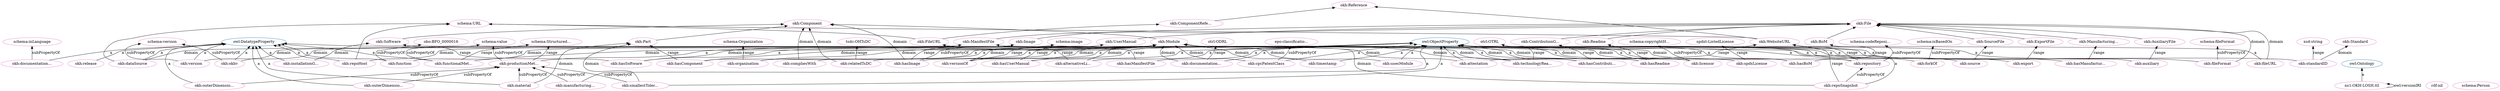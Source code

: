 digraph G {
  rankdir=BT
  node[height=.3]
"http://www.w3.org/2002/07/owl#DatatypeProperty" [fillcolor="#1f77b4" color="#1f77b4" label="owl:DatatypeProperty"]
"https://github.com/OPEN-NEXT/OKH-LOSH/raw/master/OKH-LOSH.ttl#Component" [fillcolor="#1f77b4" color="#1f77b4" label="okh:Component"]
"https://github.com/OPEN-NEXT/OKH-LOSH/raw/master/OKH-LOSH.ttl#Software" [fillcolor="#1f77b4" color="#1f77b4" label="okh:Software"]
"http://www.w3.org/2002/07/owl#Ontology" [fillcolor="#1f77b4" color="#1f77b4" label="owl:Ontology"]
"https://github.com/OPEN-NEXT/OKH-LOSH/raw/master/OKH-LOSH.ttl#WebsiteURL" [fillcolor="#1f77b4" color="#1f77b4" label="okh:WebsiteURL"]
"https://github.com/OPEN-NEXT/OKH-LOSH/raw/master/OKH-LOSH.ttl#Standard" [fillcolor="#1f77b4" color="#1f77b4" label="okh:Standard"]
"https://github.com/OPEN-NEXT/OKH-LOSH/raw/master/OKH-LOSH.ttl#ExportFile" [fillcolor="#1f77b4" color="#1f77b4" label="okh:ExportFile"]
"http://www.w3.org/2002/07/owl#ObjectProperty" [fillcolor="#1f77b4" color="#1f77b4" label="owl:ObjectProperty"]
"https://github.com/OPEN-NEXT/OKH-LOSH/raw/master/OKH-LOSH.ttl#Part" [fillcolor="#1f77b4" color="#1f77b4" label="okh:Part"]
"https://github.com/OPEN-NEXT/OKH-LOSH/raw/master/OKH-LOSH.ttl#SourceFile" [fillcolor="#1f77b4" color="#1f77b4" label="okh:SourceFile"]
"https://github.com/OPEN-NEXT/OKH-LOSH/raw/master/OKH-LOSH.ttl#UserManual" [fillcolor="#1f77b4" color="#1f77b4" label="okh:UserManual"]
"https://github.com/OPEN-NEXT/OKH-LOSH/raw/master/OKH-LOSH.ttl#ComponentReference" [fillcolor="#1f77b4" color="#1f77b4" label="okh:ComponentRefe..."]
"https://github.com/OPEN-NEXT/OKH-LOSH/raw/master/OKH-LOSH.ttl#Reference" [fillcolor="#1f77b4" color="#1f77b4" label="okh:Reference"]
"https://github.com/OPEN-NEXT/OKH-LOSH/raw/master/OKH-LOSH.ttl#AuxiliaryFile" [fillcolor="#1f77b4" color="#1f77b4" label="okh:AuxiliaryFile"]
"http://schema.org/URL" [fillcolor="#1f77b4" color="#1f77b4" label="schema:URL"]
"https://github.com/OPEN-NEXT/OKH-LOSH/raw/master/OKH-LOSH.ttl#BoM" [fillcolor="#1f77b4" color="#1f77b4" label="okh:BoM"]
"https://github.com/OPEN-NEXT/OKH-LOSH/raw/master/OKH-LOSH.ttl#ManifestFile" [fillcolor="#1f77b4" color="#1f77b4" label="okh:ManifestFile"]
"https://github.com/OPEN-NEXT/OKH-LOSH/raw/master/OKH-LOSH.ttl#Module" [fillcolor="#1f77b4" color="#1f77b4" label="okh:Module"]
"https://github.com/OPEN-NEXT/OKH-LOSH/raw/master/OKH-LOSH.ttl#Readme" [fillcolor="#1f77b4" color="#1f77b4" label="okh:Readme"]
"https://github.com/OPEN-NEXT/OKH-LOSH/raw/master/OKH-LOSH.ttl#ManufacturingInstructions" [fillcolor="#1f77b4" color="#1f77b4" label="okh:Manufacturing..."]
"https://github.com/OPEN-NEXT/OKH-LOSH/raw/master/OKH-LOSH.ttl#File" [fillcolor="#1f77b4" color="#1f77b4" label="okh:File"]
"https://github.com/OPEN-NEXT/OKH-LOSH/raw/master/OKH-LOSH.ttl#ContributionGuide" [fillcolor="#1f77b4" color="#1f77b4" label="okh:ContributionG..."]
"https://github.com/OPEN-NEXT/OKH-LOSH/raw/master/OKH-LOSH.ttl#FileURL" [fillcolor="#1f77b4" color="#1f77b4" label="okh:FileURL"]
"https://github.com/OPEN-NEXT/OKH-LOSH/raw/master/OKH-LOSH.ttl#Image" [fillcolor="#1f77b4" color="#1f77b4" label="okh:Image"]
"https://github.com/OPEN-NEXT/OKH-LOSH/raw/master/OKH-LOSH.ttl#Module" [fillcolor="#e377c2" color="#e377c2" label="okh:Module"]
"http://schema.org/StructuredValue" [fillcolor="#e377c2" color="#e377c2" label="schema:Structured..."]
"http://schema.org/URL" [fillcolor="#e377c2" color="#e377c2" label="schema:URL"]
"https://github.com/OPEN-NEXT/OKH-LOSH/raw/master/OKH-LOSH.ttl" [fillcolor="#e377c2" color="#e377c2" label="ns1:OKH-LOSH.ttl"]
"https://github.com/OPEN-NEXT/OKH-LOSH/raw/master/OKH-LOSH.ttl#productionMetadata" [fillcolor="#e377c2" color="#e377c2" label="okh:productionMet..."]
"https://github.com/OPEN-NEXT/OKH-LOSH/raw/master/OKH-LOSH.ttl#hasManufacturingInstructions" [fillcolor="#e377c2" color="#e377c2" label="okh:hasManufactur..."]
"https://github.com/OPEN-NEXT/OKH-LOSH/raw/master/OKH-LOSH.ttl#Readme" [fillcolor="#e377c2" color="#e377c2" label="okh:Readme"]
"https://github.com/OPEN-NEXT/OKH-LOSH/raw/master/OKH-LOSH.ttl#outerDimensionsMM" [fillcolor="#e377c2" color="#e377c2" label="okh:outerDimensio..."]
"https://github.com/OPEN-NEXT/OKH-LOSH/raw/master/OKH-LOSH.ttl#File" [fillcolor="#e377c2" color="#e377c2" label="okh:File"]
"https://github.com/OPEN-NEXT/OKH-LOSH/raw/master/OKH-LOSH.ttl#Component" [fillcolor="#e377c2" color="#e377c2" label="okh:Component"]
"https://github.com/OPEN-NEXT/OKH-LOSH/raw/master/OKH-LOSH.ttl#release" [fillcolor="#e377c2" color="#e377c2" label="okh:release"]
"https://github.com/OPEN-NEXT/OKH-LOSH/raw/master/OKH-LOSH.ttl#Software" [fillcolor="#e377c2" color="#e377c2" label="okh:Software"]
"http://spdx.org/rdf/terms#ListedLicense" [fillcolor="#e377c2" color="#e377c2" label="spdxt:ListedLicense"]
"https://github.com/OPEN-NEXT/OKH-LOSH/raw/master/OKH-LOSH.ttl#BoM" [fillcolor="#e377c2" color="#e377c2" label="okh:BoM"]
"https://github.com/OPEN-NEXT/OKH-LOSH/raw/master/OKH-LOSH.ttl#organisation" [fillcolor="#e377c2" color="#e377c2" label="okh:organisation"]
"https://github.com/OPEN-NEXT/OKH-LOSH/raw/master/OKH-LOSH.ttl#hasComponent" [fillcolor="#e377c2" color="#e377c2" label="okh:hasComponent"]
"https://github.com/OPEN-NEXT/OKH-LOSH/raw/master/OKH-LOSH.ttl#UserManual" [fillcolor="#e377c2" color="#e377c2" label="okh:UserManual"]
"http://www.w3.org/1999/02/22-rdf-syntax-ns#nil" [fillcolor="#e377c2" color="#e377c2" label="rdf:nil"]
"http://schema.org/version" [fillcolor="#e377c2" color="#e377c2" label="schema:version"]
"https://github.com/OPEN-NEXT/OKH-LOSH/raw/master/OKH-LOSH.ttl#okhv" [fillcolor="#e377c2" color="#e377c2" label="okh:okhv"]
"https://github.com/OPEN-NEXT/OKH-LOSH/raw/master/OKH-LOSH.ttl#versionOf" [fillcolor="#e377c2" color="#e377c2" label="okh:versionOf"]
"https://github.com/OPEN-NEXT/OKH-LOSH/raw/master/OKH-LOSH.ttl#WebsiteURL" [fillcolor="#e377c2" color="#e377c2" label="okh:WebsiteURL"]
"https://github.com/OPEN-NEXT/OKH-LOSH/raw/master/OKH-LOSH.ttl#Part" [fillcolor="#e377c2" color="#e377c2" label="okh:Part"]
"http://schema.org/fileFormat" [fillcolor="#e377c2" color="#e377c2" label="schema:fileFormat"]
"https://github.com/OPEN-NEXT/OKH-LOSH/raw/master/OKH-LOSH.ttl#dataSource" [fillcolor="#e377c2" color="#e377c2" label="okh:dataSource"]
"https://github.com/OPEN-NEXT/OKH-LOSH/raw/master/OTRL.ttl#ODRL" [fillcolor="#e377c2" color="#e377c2" label="otrl:ODRL"]
"https://github.com/OPEN-NEXT/OKH-LOSH/raw/master/OKH-LOSH.ttl#compliesWith" [fillcolor="#e377c2" color="#e377c2" label="okh:compliesWith"]
"https://github.com/OPEN-NEXT/OKH-LOSH/raw/master/OKH-LOSH.ttl#ManufacturingInstructions" [fillcolor="#e377c2" color="#e377c2" label="okh:Manufacturing..."]
"https://github.com/OPEN-NEXT/OKH-LOSH/raw/master/OKH-LOSH.ttl#SourceFile" [fillcolor="#e377c2" color="#e377c2" label="okh:SourceFile"]
"https://gitlab.com/OSEGermany/oh-tsdc/-/raw/master/oh-tsdc.ttl#OHTsDC" [fillcolor="#e377c2" color="#e377c2" label="tsdc:OHTsDC"]
"https://github.com/OPEN-NEXT/OKH-LOSH/raw/master/OKH-LOSH.ttl#attestation" [fillcolor="#e377c2" color="#e377c2" label="okh:attestation"]
"https://github.com/OPEN-NEXT/OKH-LOSH/raw/master/OKH-LOSH.ttl#repository" [fillcolor="#e377c2" color="#e377c2" label="okh:repository"]
"https://github.com/OPEN-NEXT/OKH-LOSH/raw/master/OKH-LOSH.ttl#AuxiliaryFile" [fillcolor="#e377c2" color="#e377c2" label="okh:AuxiliaryFile"]
"https://github.com/OPEN-NEXT/OKH-LOSH/raw/master/OKH-LOSH.ttl#hasSoftware" [fillcolor="#e377c2" color="#e377c2" label="okh:hasSoftware"]
"https://github.com/OPEN-NEXT/OKH-LOSH/raw/master/OKH-LOSH.ttl#hasUserManual" [fillcolor="#e377c2" color="#e377c2" label="okh:hasUserManual"]
"http://schema.org/codeRepository" [fillcolor="#e377c2" color="#e377c2" label="schema:codeReposi..."]
"https://github.com/OPEN-NEXT/OKH-LOSH/raw/master/OKH-LOSH.ttl#hasReadme" [fillcolor="#e377c2" color="#e377c2" label="okh:hasReadme"]
"http://schema.org/value" [fillcolor="#e377c2" color="#e377c2" label="schema:value"]
"https://github.com/OPEN-NEXT/OKH-LOSH/raw/master/OKH-LOSH.ttl#Standard" [fillcolor="#e377c2" color="#e377c2" label="okh:Standard"]
"https://github.com/OPEN-NEXT/OKH-LOSH/raw/master/OKH-LOSH.ttl#relatedTsDC" [fillcolor="#e377c2" color="#e377c2" label="okh:relatedTsDC"]
"http://purl.obolibrary.org/obo/BFO_0000016" [fillcolor="#e377c2" color="#e377c2" label="obo:BFO_0000016"]
"https://github.com/OPEN-NEXT/OKH-LOSH/raw/master/OKH-LOSH.ttl#FileURL" [fillcolor="#e377c2" color="#e377c2" label="okh:FileURL"]
"http://schema.org/inLanguage" [fillcolor="#e377c2" color="#e377c2" label="schema:inLanguage"]
"http://schema.org/Organization" [fillcolor="#e377c2" color="#e377c2" label="schema:Organization"]
"http://schema.org/isBasedOn" [fillcolor="#e377c2" color="#e377c2" label="schema:isBasedOn"]
"https://github.com/OPEN-NEXT/OKH-LOSH/raw/master/OKH-LOSH.ttl#repoSnapshot" [fillcolor="#e377c2" color="#e377c2" label="okh:repoSnapshot"]
"https://github.com/OPEN-NEXT/OKH-LOSH/raw/master/OKH-LOSH.ttl#version" [fillcolor="#e377c2" color="#e377c2" label="okh:version"]
"https://github.com/OPEN-NEXT/OKH-LOSH/raw/master/OKH-LOSH.ttl#source" [fillcolor="#e377c2" color="#e377c2" label="okh:source"]
"https://github.com/OPEN-NEXT/OKH-LOSH/raw/master/OKH-LOSH.ttl#auxiliary" [fillcolor="#e377c2" color="#e377c2" label="okh:auxiliary"]
"https://github.com/OPEN-NEXT/OKH-LOSH/raw/master/OKH-LOSH.ttl#documentationReadinessLevel" [fillcolor="#e377c2" color="#e377c2" label="okh:documentation..."]
"https://github.com/OPEN-NEXT/OKH-LOSH/raw/master/OKH-LOSH.ttl#usesModule" [fillcolor="#e377c2" color="#e377c2" label="okh:usesModule"]
"https://github.com/OPEN-NEXT/OKH-LOSH/raw/master/OKH-LOSH.ttl#ContributionGuide" [fillcolor="#e377c2" color="#e377c2" label="okh:ContributionG..."]
"https://github.com/OPEN-NEXT/OKH-LOSH/raw/master/OKH-LOSH.ttl#outerDimensionsCM" [fillcolor="#e377c2" color="#e377c2" label="okh:outerDimensio..."]
"https://github.com/OPEN-NEXT/OKH-LOSH/raw/master/OKH-LOSH.ttl#ManifestFile" [fillcolor="#e377c2" color="#e377c2" label="okh:ManifestFile"]
"https://github.com/OPEN-NEXT/OKH-LOSH/raw/master/OKH-LOSH.ttl#cpcPatentClass" [fillcolor="#e377c2" color="#e377c2" label="okh:cpcPatentClass"]
"https://github.com/OPEN-NEXT/OKH-LOSH/raw/master/OKH-LOSH.ttl#installationGuide" [fillcolor="#e377c2" color="#e377c2" label="okh:installationG..."]
"http://schema.org/image" [fillcolor="#e377c2" color="#e377c2" label="schema:image"]
"https://github.com/OPEN-NEXT/OKH-LOSH/raw/master/OKH-LOSH.ttl#technologyReadinessLevel" [fillcolor="#e377c2" color="#e377c2" label="okh:technologyRea..."]
"http://data.epo.org/linked-data/def/patent/classificationIPCInventive" [fillcolor="#e377c2" color="#e377c2" label="epo:classificatio..."]
"https://github.com/OPEN-NEXT/OKH-LOSH/raw/master/OKH-LOSH.ttl#functionalMetadata" [fillcolor="#e377c2" color="#e377c2" label="okh:functionalMet..."]
"https://github.com/OPEN-NEXT/OKH-LOSH/raw/master/OKH-LOSH.ttl#fileFormat" [fillcolor="#e377c2" color="#e377c2" label="okh:fileFormat"]
"https://github.com/OPEN-NEXT/OKH-LOSH/raw/master/OKH-LOSH.ttl#repoHost" [fillcolor="#e377c2" color="#e377c2" label="okh:repoHost"]
"http://schema.org/Person" [fillcolor="#e377c2" color="#e377c2" label="schema:Person"]
"https://github.com/OPEN-NEXT/OKH-LOSH/raw/master/OKH-LOSH.ttl#Reference" [fillcolor="#e377c2" color="#e377c2" label="okh:Reference"]
"http://www.w3.org/2001/XMLSchema#string" [fillcolor="#e377c2" color="#e377c2" label="xsd:string"]
"https://github.com/OPEN-NEXT/OKH-LOSH/raw/master/OKH-LOSH.ttl#hasManifestFile" [fillcolor="#e377c2" color="#e377c2" label="okh:hasManifestFile"]
"https://github.com/OPEN-NEXT/OKH-LOSH/raw/master/OKH-LOSH.ttl#forkOf" [fillcolor="#e377c2" color="#e377c2" label="okh:forkOf"]
"https://github.com/OPEN-NEXT/OKH-LOSH/raw/master/OKH-LOSH.ttl#hasContributionGuide" [fillcolor="#e377c2" color="#e377c2" label="okh:hasContributi..."]
"https://github.com/OPEN-NEXT/OKH-LOSH/raw/master/OKH-LOSH.ttl#licensor" [fillcolor="#e377c2" color="#e377c2" label="okh:licensor"]
"https://github.com/OPEN-NEXT/OKH-LOSH/raw/master/OKH-LOSH.ttl#documentationLanguage" [fillcolor="#e377c2" color="#e377c2" label="okh:documentation..."]
"https://github.com/OPEN-NEXT/OKH-LOSH/raw/master/OKH-LOSH.ttl#spdxLicense" [fillcolor="#e377c2" color="#e377c2" label="okh:spdxLicense"]
"https://github.com/OPEN-NEXT/OKH-LOSH/raw/master/OKH-LOSH.ttl#ExportFile" [fillcolor="#e377c2" color="#e377c2" label="okh:ExportFile"]
"https://github.com/OPEN-NEXT/OKH-LOSH/raw/master/OKH-LOSH.ttl#standardID" [fillcolor="#e377c2" color="#e377c2" label="okh:standardID"]
"https://github.com/OPEN-NEXT/OKH-LOSH/raw/master/OKH-LOSH.ttl#alternativeLicense" [fillcolor="#e377c2" color="#e377c2" label="okh:alternativeLi..."]
"https://github.com/OPEN-NEXT/OKH-LOSH/raw/master/OKH-LOSH.ttl#timestamp" [fillcolor="#e377c2" color="#e377c2" label="okh:timestamp"]
"https://github.com/OPEN-NEXT/OKH-LOSH/raw/master/OKH-LOSH.ttl#material" [fillcolor="#e377c2" color="#e377c2" label="okh:material"]
"https://github.com/OPEN-NEXT/OKH-LOSH/raw/master/OKH-LOSH.ttl#ComponentReference" [fillcolor="#e377c2" color="#e377c2" label="okh:ComponentRefe..."]
"https://github.com/OPEN-NEXT/OKH-LOSH/raw/master/OKH-LOSH.ttl#function" [fillcolor="#e377c2" color="#e377c2" label="okh:function"]
"https://github.com/OPEN-NEXT/OKH-LOSH/raw/master/OKH-LOSH.ttl#Image" [fillcolor="#e377c2" color="#e377c2" label="okh:Image"]
"https://github.com/OPEN-NEXT/OKH-LOSH/raw/master/OKH-LOSH.ttl#hasImage" [fillcolor="#e377c2" color="#e377c2" label="okh:hasImage"]
"http://schema.org/copyrightHolder" [fillcolor="#e377c2" color="#e377c2" label="schema:copyrightH..."]
"https://github.com/OPEN-NEXT/OKH-LOSH/raw/master/OTRL.ttl#OTRL" [fillcolor="#e377c2" color="#e377c2" label="otrl:OTRL"]
"https://github.com/OPEN-NEXT/OKH-LOSH/raw/master/OKH-LOSH.ttl#hasBoM" [fillcolor="#e377c2" color="#e377c2" label="okh:hasBoM"]
"https://github.com/OPEN-NEXT/OKH-LOSH/raw/master/OKH-LOSH.ttl#smallestToleranceClass" [fillcolor="#e377c2" color="#e377c2" label="okh:smallestToler..."]
"https://github.com/OPEN-NEXT/OKH-LOSH/raw/master/OKH-LOSH.ttl#manufacturingProcess" [fillcolor="#e377c2" color="#e377c2" label="okh:manufacturing..."]
"https://github.com/OPEN-NEXT/OKH-LOSH/raw/master/OKH-LOSH.ttl#export" [fillcolor="#e377c2" color="#e377c2" label="okh:export"]
"https://github.com/OPEN-NEXT/OKH-LOSH/raw/master/OKH-LOSH.ttl#fileURL" [fillcolor="#e377c2" color="#e377c2" label="okh:fileURL"]
  "https://github.com/OPEN-NEXT/OKH-LOSH/raw/master/OKH-LOSH.ttl#alternativeLicense" -> "https://github.com/OPEN-NEXT/OKH-LOSH/raw/master/OKH-LOSH.ttl#Module" [label="domain"]
  "https://github.com/OPEN-NEXT/OKH-LOSH/raw/master/OKH-LOSH.ttl#functionalMetadata" -> "http://schema.org/StructuredValue" [label="range"]
  "https://github.com/OPEN-NEXT/OKH-LOSH/raw/master/OKH-LOSH.ttl#forkOf" -> "http://schema.org/isBasedOn" [label="subPropertyOf"]
  "https://github.com/OPEN-NEXT/OKH-LOSH/raw/master/OKH-LOSH.ttl#repoHost" -> "http://schema.org/URL" [label=""]
  "https://github.com/OPEN-NEXT/OKH-LOSH/raw/master/OKH-LOSH.ttl#compliesWith" -> "https://github.com/OPEN-NEXT/OKH-LOSH/raw/master/OKH-LOSH.ttl#Component" [label="domain"]
  "https://github.com/OPEN-NEXT/OKH-LOSH/raw/master/OKH-LOSH.ttl" -> "https://github.com/OPEN-NEXT/OKH-LOSH/raw/master/OKH-LOSH.ttl" [label="owl:versionIRI"]
  "https://github.com/OPEN-NEXT/OKH-LOSH/raw/master/OKH-LOSH.ttl#timestamp" -> "https://github.com/OPEN-NEXT/OKH-LOSH/raw/master/OKH-LOSH.ttl#Module" [label="domain"]
  "https://github.com/OPEN-NEXT/OKH-LOSH/raw/master/OKH-LOSH.ttl#outerDimensionsCM" -> "https://github.com/OPEN-NEXT/OKH-LOSH/raw/master/OKH-LOSH.ttl#productionMetadata" [label="subPropertyOf"]
  "https://github.com/OPEN-NEXT/OKH-LOSH/raw/master/OKH-LOSH.ttl#hasComponent" -> "https://github.com/OPEN-NEXT/OKH-LOSH/raw/master/OKH-LOSH.ttl#Module" [label="domain"]
  "https://github.com/OPEN-NEXT/OKH-LOSH/raw/master/OKH-LOSH.ttl#ContributionGuide" -> "https://github.com/OPEN-NEXT/OKH-LOSH/raw/master/OKH-LOSH.ttl#File" [label=""]
  "https://github.com/OPEN-NEXT/OKH-LOSH/raw/master/OKH-LOSH.ttl#repoSnapshot" -> "http://www.w3.org/2002/07/owl#ObjectProperty" [label="a"]
  "https://github.com/OPEN-NEXT/OKH-LOSH/raw/master/OKH-LOSH.ttl#repoSnapshot" -> "https://github.com/OPEN-NEXT/OKH-LOSH/raw/master/OKH-LOSH.ttl#WebsiteURL" [label="range"]
  "https://github.com/OPEN-NEXT/OKH-LOSH/raw/master/OKH-LOSH.ttl#hasManufacturingInstructions" -> "http://www.w3.org/2002/07/owl#ObjectProperty" [label="a"]
  "https://github.com/OPEN-NEXT/OKH-LOSH/raw/master/OKH-LOSH.ttl#hasReadme" -> "https://github.com/OPEN-NEXT/OKH-LOSH/raw/master/OKH-LOSH.ttl#Readme" [label="range"]
  "https://github.com/OPEN-NEXT/OKH-LOSH/raw/master/OKH-LOSH.ttl#dataSource" -> "https://github.com/OPEN-NEXT/OKH-LOSH/raw/master/OKH-LOSH.ttl#Module" [label="domain"]
  "https://github.com/OPEN-NEXT/OKH-LOSH/raw/master/OKH-LOSH.ttl#outerDimensionsMM" -> "http://www.w3.org/2002/07/owl#DatatypeProperty" [label="a"]
  "https://github.com/OPEN-NEXT/OKH-LOSH/raw/master/OKH-LOSH.ttl#SourceFile" -> "https://github.com/OPEN-NEXT/OKH-LOSH/raw/master/OKH-LOSH.ttl#File" [label=""]
  "https://github.com/OPEN-NEXT/OKH-LOSH/raw/master/OKH-LOSH.ttl#hasImage" -> "https://github.com/OPEN-NEXT/OKH-LOSH/raw/master/OKH-LOSH.ttl#Component" [label="domain"]
  "https://github.com/OPEN-NEXT/OKH-LOSH/raw/master/OKH-LOSH.ttl#release" -> "http://www.w3.org/2002/07/owl#DatatypeProperty" [label="a"]
  "https://github.com/OPEN-NEXT/OKH-LOSH/raw/master/OKH-LOSH.ttl#UserManual" -> "https://github.com/OPEN-NEXT/OKH-LOSH/raw/master/OKH-LOSH.ttl#File" [label=""]
  "https://github.com/OPEN-NEXT/OKH-LOSH/raw/master/OKH-LOSH.ttl#hasContributionGuide" -> "https://github.com/OPEN-NEXT/OKH-LOSH/raw/master/OKH-LOSH.ttl#Module" [label="domain"]
  "https://github.com/OPEN-NEXT/OKH-LOSH/raw/master/OKH-LOSH.ttl#version" -> "http://www.w3.org/2002/07/owl#DatatypeProperty" [label="a"]
  "https://github.com/OPEN-NEXT/OKH-LOSH/raw/master/OKH-LOSH.ttl#functionalMetadata" -> "https://github.com/OPEN-NEXT/OKH-LOSH/raw/master/OKH-LOSH.ttl#Module" [label="domain"]
  "https://github.com/OPEN-NEXT/OKH-LOSH/raw/master/OKH-LOSH.ttl#source" -> "http://www.w3.org/2002/07/owl#ObjectProperty" [label="a"]
  "https://github.com/OPEN-NEXT/OKH-LOSH/raw/master/OKH-LOSH.ttl#auxiliary" -> "http://www.w3.org/2002/07/owl#ObjectProperty" [label="a"]
  "https://github.com/OPEN-NEXT/OKH-LOSH/raw/master/OKH-LOSH.ttl#hasBoM" -> "https://github.com/OPEN-NEXT/OKH-LOSH/raw/master/OKH-LOSH.ttl#Module" [label="domain"]
  "https://github.com/OPEN-NEXT/OKH-LOSH/raw/master/OKH-LOSH.ttl#documentationReadinessLevel" -> "http://www.w3.org/2002/07/owl#ObjectProperty" [label="a"]
  "https://github.com/OPEN-NEXT/OKH-LOSH/raw/master/OKH-LOSH.ttl#licensor" -> "https://github.com/OPEN-NEXT/OKH-LOSH/raw/master/OKH-LOSH.ttl#Module" [label="domain"]
  "https://github.com/OPEN-NEXT/OKH-LOSH/raw/master/OKH-LOSH.ttl#smallestToleranceClass" -> "https://github.com/OPEN-NEXT/OKH-LOSH/raw/master/OKH-LOSH.ttl#Part" [label="domain"]
  "https://github.com/OPEN-NEXT/OKH-LOSH/raw/master/OKH-LOSH.ttl#usesModule" -> "http://www.w3.org/2002/07/owl#ObjectProperty" [label="a"]
  "https://github.com/OPEN-NEXT/OKH-LOSH/raw/master/OKH-LOSH.ttl#dataSource" -> "http://schema.org/URL" [label=""]
  "https://github.com/OPEN-NEXT/OKH-LOSH/raw/master/OKH-LOSH.ttl#spdxLicense" -> "http://spdx.org/rdf/terms#ListedLicense" [label="range"]
  "https://github.com/OPEN-NEXT/OKH-LOSH/raw/master/OKH-LOSH.ttl#hasBoM" -> "https://github.com/OPEN-NEXT/OKH-LOSH/raw/master/OKH-LOSH.ttl#BoM" [label="range"]
  "https://github.com/OPEN-NEXT/OKH-LOSH/raw/master/OKH-LOSH.ttl#organisation" -> "http://www.w3.org/2002/07/owl#ObjectProperty" [label="a"]
  "https://github.com/OPEN-NEXT/OKH-LOSH/raw/master/OKH-LOSH.ttl#hasContributionGuide" -> "https://github.com/OPEN-NEXT/OKH-LOSH/raw/master/OKH-LOSH.ttl#ContributionGuide" [label="range"]
  "https://github.com/OPEN-NEXT/OKH-LOSH/raw/master/OKH-LOSH.ttl#outerDimensionsCM" -> "http://www.w3.org/2002/07/owl#DatatypeProperty" [label="a"]
  "https://github.com/OPEN-NEXT/OKH-LOSH/raw/master/OKH-LOSH.ttl#okhv" -> "https://github.com/OPEN-NEXT/OKH-LOSH/raw/master/OKH-LOSH.ttl#ManifestFile" [label="domain"]
  "https://github.com/OPEN-NEXT/OKH-LOSH/raw/master/OKH-LOSH.ttl#FileURL" -> "http://schema.org/URL" [label=""]
  "https://github.com/OPEN-NEXT/OKH-LOSH/raw/master/OKH-LOSH.ttl#hasComponent" -> "http://www.w3.org/2002/07/owl#ObjectProperty" [label="a"]
  "https://github.com/OPEN-NEXT/OKH-LOSH/raw/master/OKH-LOSH.ttl#hasUserManual" -> "https://github.com/OPEN-NEXT/OKH-LOSH/raw/master/OKH-LOSH.ttl#UserManual" [label="range"]
  "https://github.com/OPEN-NEXT/OKH-LOSH/raw/master/OKH-LOSH.ttl#relatedTsDC" -> "https://github.com/OPEN-NEXT/OKH-LOSH/raw/master/OKH-LOSH.ttl#Component" [label="domain"]
  "https://github.com/OPEN-NEXT/OKH-LOSH/raw/master/OKH-LOSH.ttl#cpcPatentClass" -> "http://www.w3.org/2002/07/owl#ObjectProperty" [label="a"]
  "https://github.com/OPEN-NEXT/OKH-LOSH/raw/master/OKH-LOSH.ttl#installationGuide" -> "http://www.w3.org/2002/07/owl#DatatypeProperty" [label="a"]
  "https://github.com/OPEN-NEXT/OKH-LOSH/raw/master/OKH-LOSH.ttl#usesModule" -> "https://github.com/OPEN-NEXT/OKH-LOSH/raw/master/OKH-LOSH.ttl#Module" [label="domain"]
  "https://github.com/OPEN-NEXT/OKH-LOSH/raw/master/OKH-LOSH.ttl#hasUserManual" -> "https://github.com/OPEN-NEXT/OKH-LOSH/raw/master/OKH-LOSH.ttl#Module" [label="domain"]
  "https://github.com/OPEN-NEXT/OKH-LOSH/raw/master/OKH-LOSH.ttl#hasImage" -> "http://schema.org/image" [label="subPropertyOf"]
  "https://github.com/OPEN-NEXT/OKH-LOSH/raw/master/OKH-LOSH.ttl#okhv" -> "http://schema.org/version" [label="subPropertyOf"]
  "https://github.com/OPEN-NEXT/OKH-LOSH/raw/master/OKH-LOSH.ttl#versionOf" -> "https://github.com/OPEN-NEXT/OKH-LOSH/raw/master/OKH-LOSH.ttl#Module" [label="range"]
  "https://github.com/OPEN-NEXT/OKH-LOSH/raw/master/OKH-LOSH.ttl#okhv" -> "http://www.w3.org/2002/07/owl#DatatypeProperty" [label="a"]
  "https://github.com/OPEN-NEXT/OKH-LOSH/raw/master/OKH-LOSH.ttl#technologyReadinessLevel" -> "http://www.w3.org/2002/07/owl#ObjectProperty" [label="a"]
  "https://github.com/OPEN-NEXT/OKH-LOSH/raw/master/OKH-LOSH.ttl#organisation" -> "http://schema.org/Organization" [label="range"]
  "https://github.com/OPEN-NEXT/OKH-LOSH/raw/master/OKH-LOSH.ttl#versionOf" -> "http://www.w3.org/2002/07/owl#ObjectProperty" [label="a"]
  "https://github.com/OPEN-NEXT/OKH-LOSH/raw/master/OKH-LOSH.ttl#attestation" -> "https://github.com/OPEN-NEXT/OKH-LOSH/raw/master/OKH-LOSH.ttl#WebsiteURL" [label="range"]
  "https://github.com/OPEN-NEXT/OKH-LOSH/raw/master/OKH-LOSH.ttl#organisation" -> "https://github.com/OPEN-NEXT/OKH-LOSH/raw/master/OKH-LOSH.ttl#Module" [label="domain"]
  "https://github.com/OPEN-NEXT/OKH-LOSH/raw/master/OKH-LOSH.ttl#cpcPatentClass" -> "http://data.epo.org/linked-data/def/patent/classificationIPCInventive" [label="subPropertyOf"]
  "https://github.com/OPEN-NEXT/OKH-LOSH/raw/master/OKH-LOSH.ttl#fileFormat" -> "http://schema.org/fileFormat" [label="subPropertyOf"]
  "https://github.com/OPEN-NEXT/OKH-LOSH/raw/master/OKH-LOSH.ttl" -> "http://www.w3.org/2002/07/owl#Ontology" [label="a"]
  "https://github.com/OPEN-NEXT/OKH-LOSH/raw/master/OKH-LOSH.ttl#dataSource" -> "http://www.w3.org/2002/07/owl#DatatypeProperty" [label="a"]
  "https://github.com/OPEN-NEXT/OKH-LOSH/raw/master/OKH-LOSH.ttl#repository" -> "https://github.com/OPEN-NEXT/OKH-LOSH/raw/master/OKH-LOSH.ttl#Module" [label="domain"]
  "https://github.com/OPEN-NEXT/OKH-LOSH/raw/master/OKH-LOSH.ttl#BoM" -> "https://github.com/OPEN-NEXT/OKH-LOSH/raw/master/OKH-LOSH.ttl#File" [label=""]
  "https://github.com/OPEN-NEXT/OKH-LOSH/raw/master/OKH-LOSH.ttl#version" -> "https://github.com/OPEN-NEXT/OKH-LOSH/raw/master/OKH-LOSH.ttl#Module" [label="domain"]
  "https://github.com/OPEN-NEXT/OKH-LOSH/raw/master/OKH-LOSH.ttl#documentationReadinessLevel" -> "https://github.com/OPEN-NEXT/OKH-LOSH/raw/master/OTRL.ttl#ODRL" [label="range"]
  "https://github.com/OPEN-NEXT/OKH-LOSH/raw/master/OKH-LOSH.ttl#functionalMetadata" -> "http://www.w3.org/2002/07/owl#DatatypeProperty" [label="a"]
  "https://github.com/OPEN-NEXT/OKH-LOSH/raw/master/OKH-LOSH.ttl#compliesWith" -> "http://www.w3.org/2002/07/owl#ObjectProperty" [label="a"]
  "https://github.com/OPEN-NEXT/OKH-LOSH/raw/master/OKH-LOSH.ttl#ManifestFile" -> "https://github.com/OPEN-NEXT/OKH-LOSH/raw/master/OKH-LOSH.ttl#File" [label=""]
  "https://github.com/OPEN-NEXT/OKH-LOSH/raw/master/OKH-LOSH.ttl#version" -> "http://schema.org/version" [label="subPropertyOf"]
  "https://github.com/OPEN-NEXT/OKH-LOSH/raw/master/OKH-LOSH.ttl#hasManufacturingInstructions" -> "https://github.com/OPEN-NEXT/OKH-LOSH/raw/master/OKH-LOSH.ttl#ManufacturingInstructions" [label="range"]
  "https://github.com/OPEN-NEXT/OKH-LOSH/raw/master/OKH-LOSH.ttl#fileFormat" -> "http://www.w3.org/2002/07/owl#ObjectProperty" [label="a"]
  "https://github.com/OPEN-NEXT/OKH-LOSH/raw/master/OKH-LOSH.ttl#outerDimensionsMM" -> "https://github.com/OPEN-NEXT/OKH-LOSH/raw/master/OKH-LOSH.ttl#productionMetadata" [label="subPropertyOf"]
  "https://github.com/OPEN-NEXT/OKH-LOSH/raw/master/OKH-LOSH.ttl#Readme" -> "https://github.com/OPEN-NEXT/OKH-LOSH/raw/master/OKH-LOSH.ttl#File" [label=""]
  "https://github.com/OPEN-NEXT/OKH-LOSH/raw/master/OKH-LOSH.ttl#repoHost" -> "http://www.w3.org/2002/07/owl#DatatypeProperty" [label="a"]
  "https://github.com/OPEN-NEXT/OKH-LOSH/raw/master/OKH-LOSH.ttl#source" -> "https://github.com/OPEN-NEXT/OKH-LOSH/raw/master/OKH-LOSH.ttl#SourceFile" [label="range"]
  "https://github.com/OPEN-NEXT/OKH-LOSH/raw/master/OKH-LOSH.ttl#material" -> "https://github.com/OPEN-NEXT/OKH-LOSH/raw/master/OKH-LOSH.ttl#productionMetadata" [label="subPropertyOf"]
  "https://github.com/OPEN-NEXT/OKH-LOSH/raw/master/OKH-LOSH.ttl#standardID" -> "http://www.w3.org/2001/XMLSchema#string" [label="range"]
  "https://github.com/OPEN-NEXT/OKH-LOSH/raw/master/OKH-LOSH.ttl#WebsiteURL" -> "https://github.com/OPEN-NEXT/OKH-LOSH/raw/master/OKH-LOSH.ttl#Reference" [label=""]
  "https://github.com/OPEN-NEXT/OKH-LOSH/raw/master/OKH-LOSH.ttl#repoHost" -> "https://github.com/OPEN-NEXT/OKH-LOSH/raw/master/OKH-LOSH.ttl#Module" [label="domain"]
  "https://github.com/OPEN-NEXT/OKH-LOSH/raw/master/OKH-LOSH.ttl#hasManifestFile" -> "http://www.w3.org/2002/07/owl#ObjectProperty" [label="a"]
  "https://github.com/OPEN-NEXT/OKH-LOSH/raw/master/OKH-LOSH.ttl#relatedTsDC" -> "https://gitlab.com/OSEGermany/oh-tsdc/-/raw/master/oh-tsdc.ttl#OHTsDC" [label="range"]
  "https://github.com/OPEN-NEXT/OKH-LOSH/raw/master/OKH-LOSH.ttl#Part" -> "https://github.com/OPEN-NEXT/OKH-LOSH/raw/master/OKH-LOSH.ttl#Component" [label=""]
  "https://github.com/OPEN-NEXT/OKH-LOSH/raw/master/OKH-LOSH.ttl#forkOf" -> "http://www.w3.org/2002/07/owl#ObjectProperty" [label="a"]
  "https://github.com/OPEN-NEXT/OKH-LOSH/raw/master/OKH-LOSH.ttl#hasContributionGuide" -> "http://www.w3.org/2002/07/owl#ObjectProperty" [label="a"]
  "https://github.com/OPEN-NEXT/OKH-LOSH/raw/master/OKH-LOSH.ttl#attestation" -> "http://www.w3.org/2002/07/owl#ObjectProperty" [label="a"]
  "https://github.com/OPEN-NEXT/OKH-LOSH/raw/master/OKH-LOSH.ttl#ComponentReference" -> "https://github.com/OPEN-NEXT/OKH-LOSH/raw/master/OKH-LOSH.ttl#Reference" [label=""]
  "https://github.com/OPEN-NEXT/OKH-LOSH/raw/master/OKH-LOSH.ttl#ManufacturingInstructions" -> "https://github.com/OPEN-NEXT/OKH-LOSH/raw/master/OKH-LOSH.ttl#File" [label=""]
  "https://github.com/OPEN-NEXT/OKH-LOSH/raw/master/OKH-LOSH.ttl#hasReadme" -> "https://github.com/OPEN-NEXT/OKH-LOSH/raw/master/OKH-LOSH.ttl#Module" [label="domain"]
  "https://github.com/OPEN-NEXT/OKH-LOSH/raw/master/OKH-LOSH.ttl#productionMetadata" -> "http://schema.org/StructuredValue" [label="range"]
  "https://github.com/OPEN-NEXT/OKH-LOSH/raw/master/OKH-LOSH.ttl#repoSnapshot" -> "https://github.com/OPEN-NEXT/OKH-LOSH/raw/master/OKH-LOSH.ttl#repository" [label="subPropertyOf"]
  "https://github.com/OPEN-NEXT/OKH-LOSH/raw/master/OKH-LOSH.ttl#licensor" -> "http://www.w3.org/2002/07/owl#ObjectProperty" [label="a"]
  "https://github.com/OPEN-NEXT/OKH-LOSH/raw/master/OKH-LOSH.ttl#documentationLanguage" -> "http://www.w3.org/2002/07/owl#DatatypeProperty" [label="a"]
  "https://github.com/OPEN-NEXT/OKH-LOSH/raw/master/OKH-LOSH.ttl#manufacturingProcess" -> "https://github.com/OPEN-NEXT/OKH-LOSH/raw/master/OKH-LOSH.ttl#productionMetadata" [label="subPropertyOf"]
  "https://github.com/OPEN-NEXT/OKH-LOSH/raw/master/OKH-LOSH.ttl#spdxLicense" -> "http://www.w3.org/2002/07/owl#ObjectProperty" [label="a"]
  "https://github.com/OPEN-NEXT/OKH-LOSH/raw/master/OKH-LOSH.ttl#auxiliary" -> "https://github.com/OPEN-NEXT/OKH-LOSH/raw/master/OKH-LOSH.ttl#AuxiliaryFile" [label="range"]
  "https://github.com/OPEN-NEXT/OKH-LOSH/raw/master/OKH-LOSH.ttl#hasSoftware" -> "https://github.com/OPEN-NEXT/OKH-LOSH/raw/master/OKH-LOSH.ttl#Software" [label="range"]
  "https://github.com/OPEN-NEXT/OKH-LOSH/raw/master/OKH-LOSH.ttl#hasSoftware" -> "http://www.w3.org/2002/07/owl#ObjectProperty" [label="a"]
  "https://github.com/OPEN-NEXT/OKH-LOSH/raw/master/OKH-LOSH.ttl#export" -> "https://github.com/OPEN-NEXT/OKH-LOSH/raw/master/OKH-LOSH.ttl#ExportFile" [label="range"]
  "https://github.com/OPEN-NEXT/OKH-LOSH/raw/master/OKH-LOSH.ttl#cpcPatentClass" -> "https://github.com/OPEN-NEXT/OKH-LOSH/raw/master/OKH-LOSH.ttl#Module" [label="domain"]
  "https://github.com/OPEN-NEXT/OKH-LOSH/raw/master/OKH-LOSH.ttl#productionMetadata" -> "http://www.w3.org/2002/07/owl#ObjectProperty" [label="a"]
  "https://github.com/OPEN-NEXT/OKH-LOSH/raw/master/OKH-LOSH.ttl#technologyReadinessLevel" -> "https://github.com/OPEN-NEXT/OKH-LOSH/raw/master/OKH-LOSH.ttl#Module" [label="domain"]
  "https://github.com/OPEN-NEXT/OKH-LOSH/raw/master/OKH-LOSH.ttl#standardID" -> "http://www.w3.org/2002/07/owl#DatatypeProperty" [label="a"]
  "https://github.com/OPEN-NEXT/OKH-LOSH/raw/master/OKH-LOSH.ttl#versionOf" -> "https://github.com/OPEN-NEXT/OKH-LOSH/raw/master/OKH-LOSH.ttl#Module" [label="domain"]
  "https://github.com/OPEN-NEXT/OKH-LOSH/raw/master/OKH-LOSH.ttl#spdxLicense" -> "https://github.com/OPEN-NEXT/OKH-LOSH/raw/master/OKH-LOSH.ttl#Module" [label="domain"]
  "https://github.com/OPEN-NEXT/OKH-LOSH/raw/master/OKH-LOSH.ttl#hasUserManual" -> "http://www.w3.org/2002/07/owl#ObjectProperty" [label="a"]
  "https://github.com/OPEN-NEXT/OKH-LOSH/raw/master/OKH-LOSH.ttl#alternativeLicense" -> "http://www.w3.org/2002/07/owl#ObjectProperty" [label="a"]
  "https://github.com/OPEN-NEXT/OKH-LOSH/raw/master/OKH-LOSH.ttl#timestamp" -> "http://www.w3.org/2002/07/owl#ObjectProperty" [label="a"]
  "https://github.com/OPEN-NEXT/OKH-LOSH/raw/master/OKH-LOSH.ttl#repoSnapshot" -> "https://github.com/OPEN-NEXT/OKH-LOSH/raw/master/OKH-LOSH.ttl#Module" [label="domain"]
  "https://github.com/OPEN-NEXT/OKH-LOSH/raw/master/OKH-LOSH.ttl#material" -> "http://www.w3.org/2002/07/owl#DatatypeProperty" [label="a"]
  "https://github.com/OPEN-NEXT/OKH-LOSH/raw/master/OKH-LOSH.ttl#function" -> "https://github.com/OPEN-NEXT/OKH-LOSH/raw/master/OKH-LOSH.ttl#Module" [label="domain"]
  "https://github.com/OPEN-NEXT/OKH-LOSH/raw/master/OKH-LOSH.ttl#repository" -> "http://schema.org/codeRepository" [label="subPropertyOf"]
  "https://github.com/OPEN-NEXT/OKH-LOSH/raw/master/OKH-LOSH.ttl#FileURL" -> "https://github.com/OPEN-NEXT/OKH-LOSH/raw/master/OKH-LOSH.ttl#ComponentReference" [label=""]
  "https://github.com/OPEN-NEXT/OKH-LOSH/raw/master/OKH-LOSH.ttl#hasReadme" -> "http://www.w3.org/2002/07/owl#ObjectProperty" [label="a"]
  "https://github.com/OPEN-NEXT/OKH-LOSH/raw/master/OKH-LOSH.ttl#function" -> "http://www.w3.org/2002/07/owl#DatatypeProperty" [label="a"]
  "https://github.com/OPEN-NEXT/OKH-LOSH/raw/master/OKH-LOSH.ttl#installationGuide" -> "https://github.com/OPEN-NEXT/OKH-LOSH/raw/master/OKH-LOSH.ttl#Software" [label="domain"]
  "https://github.com/OPEN-NEXT/OKH-LOSH/raw/master/OKH-LOSH.ttl#hasManifestFile" -> "https://github.com/OPEN-NEXT/OKH-LOSH/raw/master/OKH-LOSH.ttl#ManifestFile" [label="range"]
  "https://github.com/OPEN-NEXT/OKH-LOSH/raw/master/OKH-LOSH.ttl#hasImage" -> "https://github.com/OPEN-NEXT/OKH-LOSH/raw/master/OKH-LOSH.ttl#Image" [label="range"]
  "https://github.com/OPEN-NEXT/OKH-LOSH/raw/master/OKH-LOSH.ttl#repository" -> "http://www.w3.org/2002/07/owl#ObjectProperty" [label="a"]
  "https://github.com/OPEN-NEXT/OKH-LOSH/raw/master/OKH-LOSH.ttl#repository" -> "https://github.com/OPEN-NEXT/OKH-LOSH/raw/master/OKH-LOSH.ttl#WebsiteURL" [label="range"]
  "https://github.com/OPEN-NEXT/OKH-LOSH/raw/master/OKH-LOSH.ttl#hasImage" -> "http://www.w3.org/2002/07/owl#ObjectProperty" [label="a"]
  "https://github.com/OPEN-NEXT/OKH-LOSH/raw/master/OKH-LOSH.ttl#smallestToleranceClass" -> "https://github.com/OPEN-NEXT/OKH-LOSH/raw/master/OKH-LOSH.ttl#productionMetadata" [label="subPropertyOf"]
  "https://github.com/OPEN-NEXT/OKH-LOSH/raw/master/OKH-LOSH.ttl#documentationReadinessLevel" -> "https://github.com/OPEN-NEXT/OKH-LOSH/raw/master/OKH-LOSH.ttl#Module" [label="domain"]
  "https://github.com/OPEN-NEXT/OKH-LOSH/raw/master/OKH-LOSH.ttl#licensor" -> "http://schema.org/copyrightHolder" [label="subPropertyOf"]
  "https://github.com/OPEN-NEXT/OKH-LOSH/raw/master/OKH-LOSH.ttl#AuxiliaryFile" -> "https://github.com/OPEN-NEXT/OKH-LOSH/raw/master/OKH-LOSH.ttl#File" [label=""]
  "https://github.com/OPEN-NEXT/OKH-LOSH/raw/master/OKH-LOSH.ttl#fileURL" -> "https://github.com/OPEN-NEXT/OKH-LOSH/raw/master/OKH-LOSH.ttl#File" [label="domain"]
  "https://github.com/OPEN-NEXT/OKH-LOSH/raw/master/OKH-LOSH.ttl#productionMetadata" -> "http://schema.org/value" [label="subPropertyOf"]
  "https://github.com/OPEN-NEXT/OKH-LOSH/raw/master/OKH-LOSH.ttl#standardID" -> "https://github.com/OPEN-NEXT/OKH-LOSH/raw/master/OKH-LOSH.ttl#Standard" [label="domain"]
  "https://github.com/OPEN-NEXT/OKH-LOSH/raw/master/OKH-LOSH.ttl#technologyReadinessLevel" -> "https://github.com/OPEN-NEXT/OKH-LOSH/raw/master/OTRL.ttl#OTRL" [label="range"]
  "https://github.com/OPEN-NEXT/OKH-LOSH/raw/master/OKH-LOSH.ttl#hasBoM" -> "http://www.w3.org/2002/07/owl#ObjectProperty" [label="a"]
  "https://github.com/OPEN-NEXT/OKH-LOSH/raw/master/OKH-LOSH.ttl#smallestToleranceClass" -> "http://www.w3.org/2002/07/owl#ObjectProperty" [label="a"]
  "https://github.com/OPEN-NEXT/OKH-LOSH/raw/master/OKH-LOSH.ttl#relatedTsDC" -> "http://www.w3.org/2002/07/owl#ObjectProperty" [label="a"]
  "https://github.com/OPEN-NEXT/OKH-LOSH/raw/master/OKH-LOSH.ttl#material" -> "https://github.com/OPEN-NEXT/OKH-LOSH/raw/master/OKH-LOSH.ttl#Part" [label="domain"]
  "https://github.com/OPEN-NEXT/OKH-LOSH/raw/master/OKH-LOSH.ttl#fileFormat" -> "https://github.com/OPEN-NEXT/OKH-LOSH/raw/master/OKH-LOSH.ttl#File" [label="domain"]
  "https://github.com/OPEN-NEXT/OKH-LOSH/raw/master/OKH-LOSH.ttl#function" -> "http://purl.obolibrary.org/obo/BFO_0000016" [label="subPropertyOf"]
  "https://github.com/OPEN-NEXT/OKH-LOSH/raw/master/OKH-LOSH.ttl#attestation" -> "https://github.com/OPEN-NEXT/OKH-LOSH/raw/master/OKH-LOSH.ttl#Module" [label="domain"]
  "https://github.com/OPEN-NEXT/OKH-LOSH/raw/master/OKH-LOSH.ttl#alternativeLicense" -> "https://github.com/OPEN-NEXT/OKH-LOSH/raw/master/OKH-LOSH.ttl#FileURL" [label="range"]
  "https://github.com/OPEN-NEXT/OKH-LOSH/raw/master/OKH-LOSH.ttl#manufacturingProcess" -> "http://www.w3.org/2002/07/owl#ObjectProperty" [label="a"]
  "https://github.com/OPEN-NEXT/OKH-LOSH/raw/master/OKH-LOSH.ttl#hasSoftware" -> "https://github.com/OPEN-NEXT/OKH-LOSH/raw/master/OKH-LOSH.ttl#Module" [label="domain"]
  "https://github.com/OPEN-NEXT/OKH-LOSH/raw/master/OKH-LOSH.ttl#documentationLanguage" -> "http://schema.org/inLanguage" [label="subPropertyOf"]
  "https://github.com/OPEN-NEXT/OKH-LOSH/raw/master/OKH-LOSH.ttl#Module" -> "https://github.com/OPEN-NEXT/OKH-LOSH/raw/master/OKH-LOSH.ttl#Component" [label=""]
  "https://github.com/OPEN-NEXT/OKH-LOSH/raw/master/OKH-LOSH.ttl#WebsiteURL" -> "http://schema.org/URL" [label=""]
  "https://github.com/OPEN-NEXT/OKH-LOSH/raw/master/OKH-LOSH.ttl#hasComponent" -> "https://github.com/OPEN-NEXT/OKH-LOSH/raw/master/OKH-LOSH.ttl#Part" [label="range"]
  "https://github.com/OPEN-NEXT/OKH-LOSH/raw/master/OKH-LOSH.ttl#export" -> "http://www.w3.org/2002/07/owl#ObjectProperty" [label="a"]
  "https://github.com/OPEN-NEXT/OKH-LOSH/raw/master/OKH-LOSH.ttl#functionalMetadata" -> "http://schema.org/value" [label="subPropertyOf"]
  "https://github.com/OPEN-NEXT/OKH-LOSH/raw/master/OKH-LOSH.ttl#Image" -> "https://github.com/OPEN-NEXT/OKH-LOSH/raw/master/OKH-LOSH.ttl#File" [label=""]
  "https://github.com/OPEN-NEXT/OKH-LOSH/raw/master/OKH-LOSH.ttl#fileURL" -> "http://www.w3.org/2002/07/owl#ObjectProperty" [label="a"]
  "https://github.com/OPEN-NEXT/OKH-LOSH/raw/master/OKH-LOSH.ttl#ExportFile" -> "https://github.com/OPEN-NEXT/OKH-LOSH/raw/master/OKH-LOSH.ttl#File" [label=""]
  "https://github.com/OPEN-NEXT/OKH-LOSH/raw/master/OKH-LOSH.ttl#Software" -> "https://github.com/OPEN-NEXT/OKH-LOSH/raw/master/OKH-LOSH.ttl#Component" [label=""]
}
